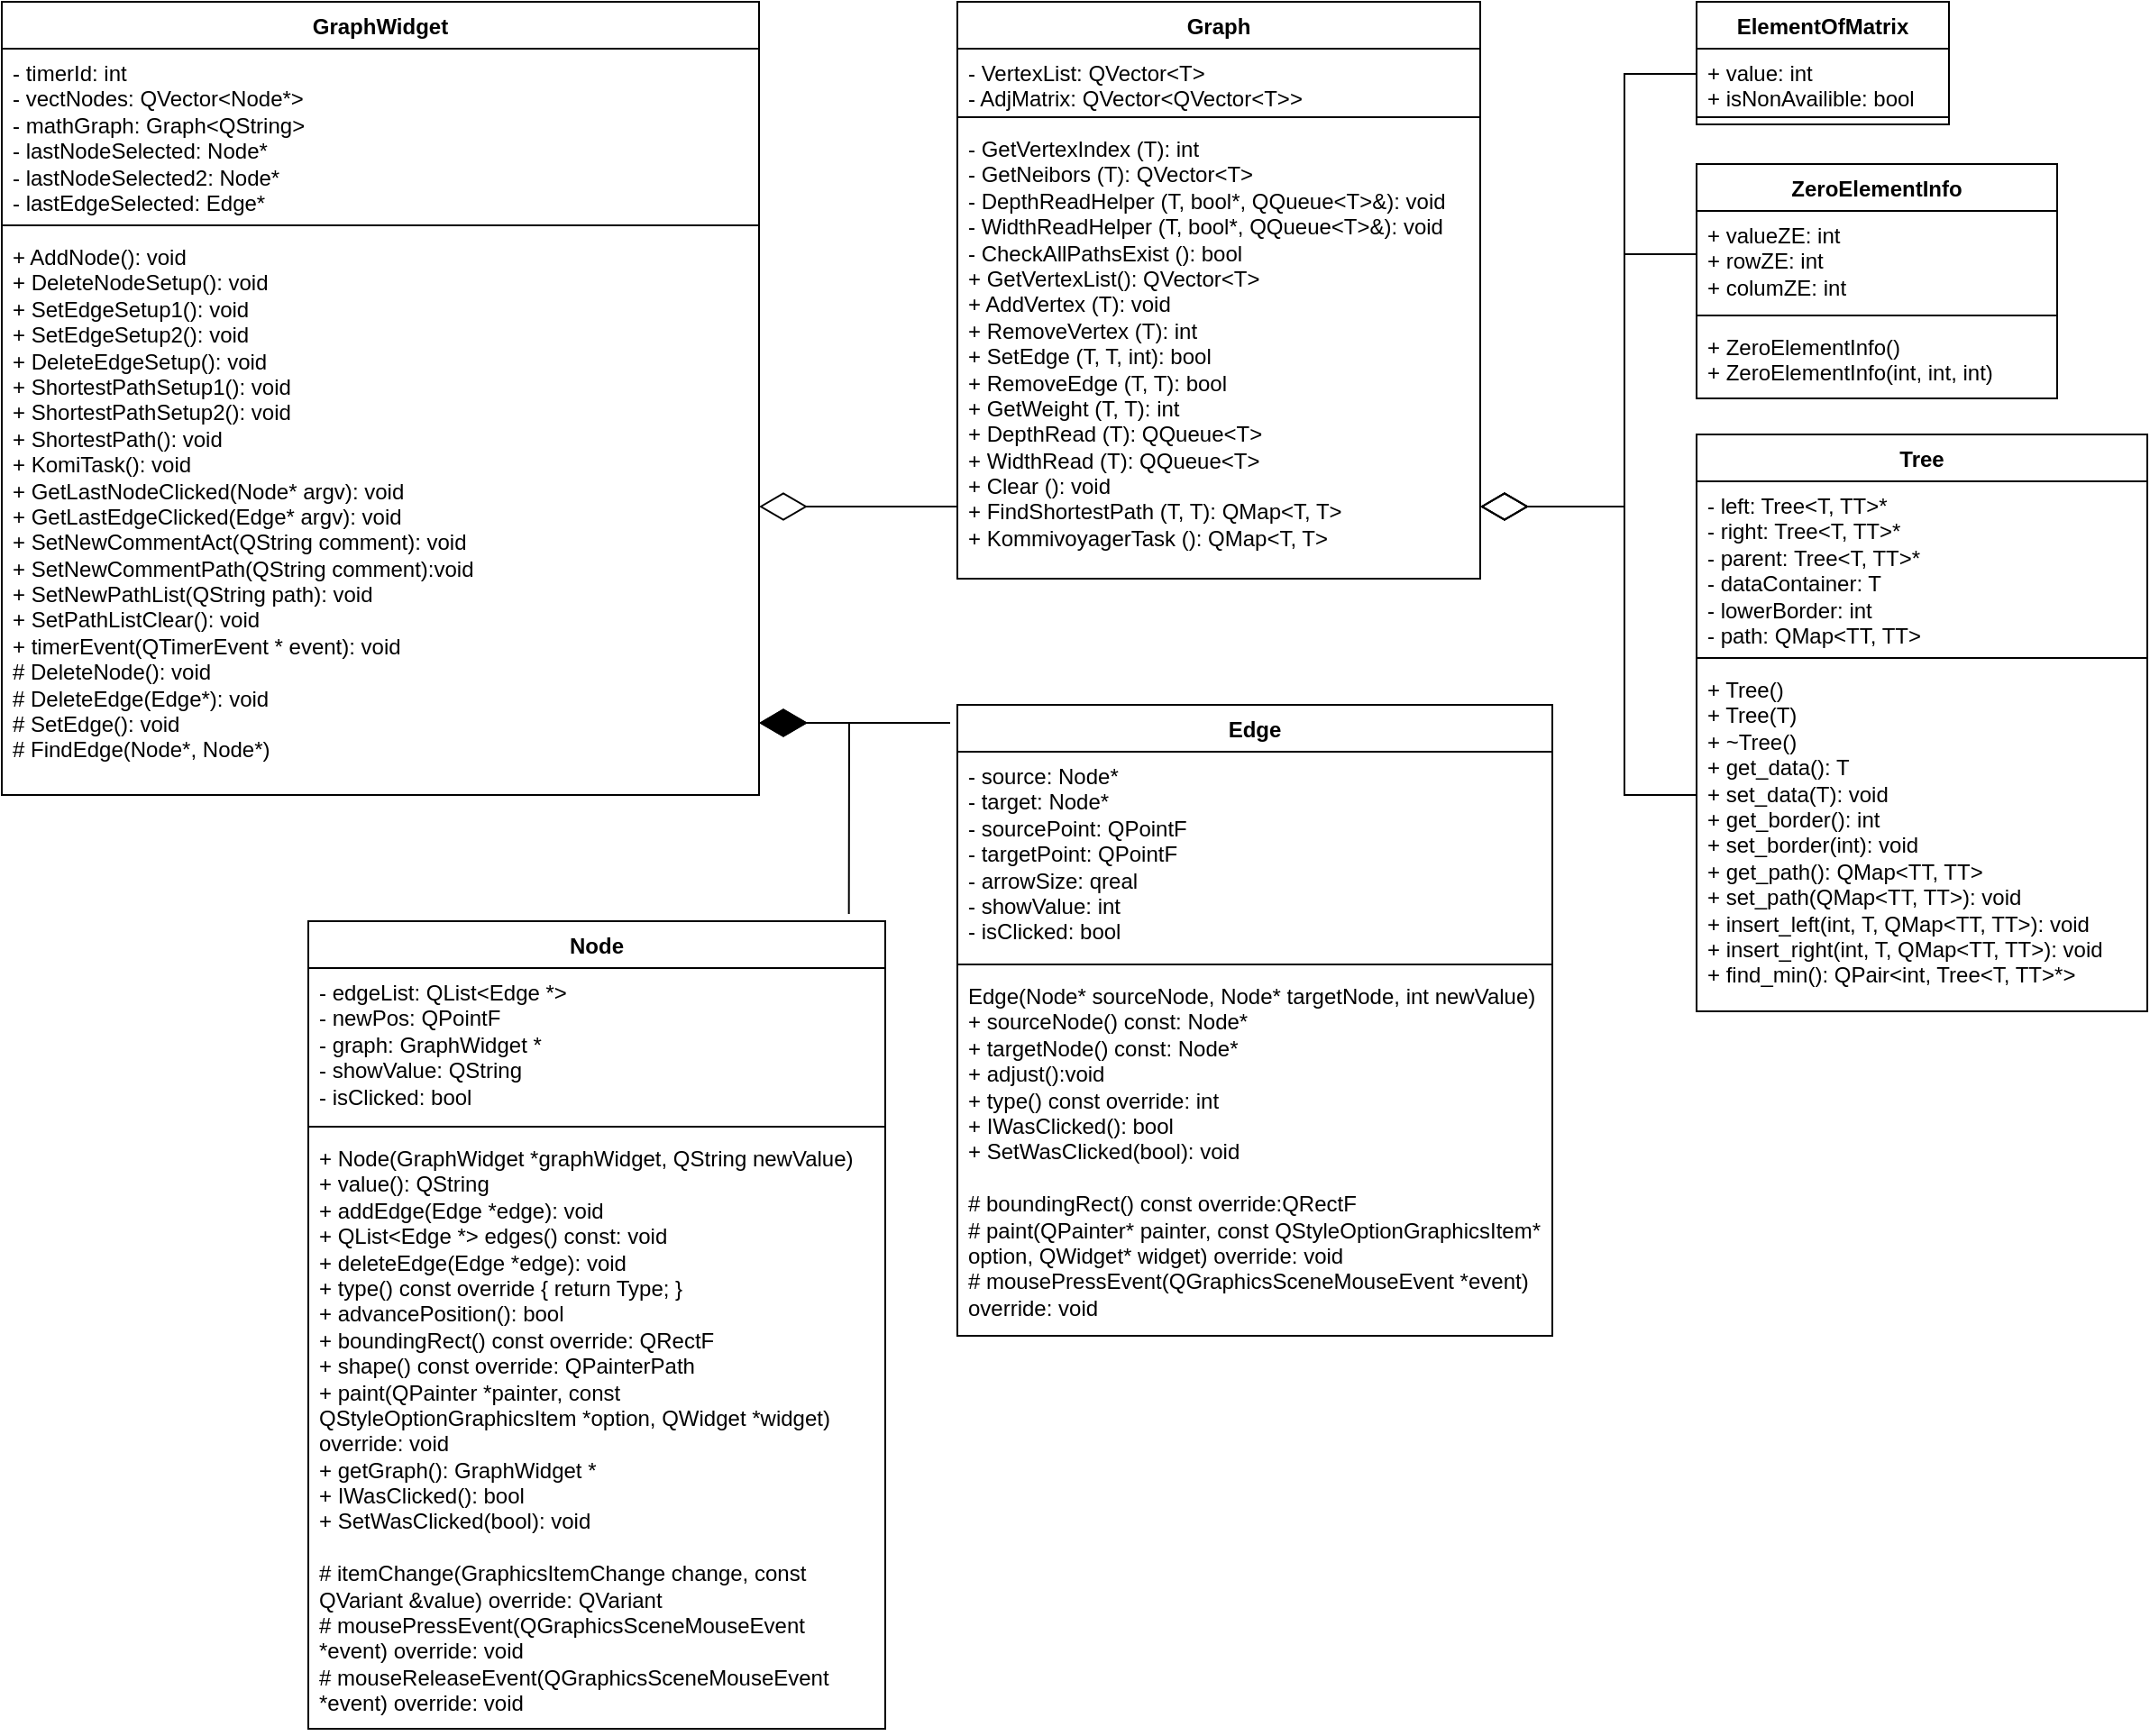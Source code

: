<mxfile version="24.2.5" type="device">
  <diagram name="Страница — 1" id="s4mWriT41Jr-JxMLOOjL">
    <mxGraphModel dx="1876" dy="1856" grid="1" gridSize="10" guides="1" tooltips="1" connect="1" arrows="1" fold="1" page="1" pageScale="1" pageWidth="827" pageHeight="1169" math="0" shadow="0">
      <root>
        <mxCell id="0" />
        <mxCell id="1" parent="0" />
        <mxCell id="FIvrHqPwgJ9G6CmQn5tY-2" value="Tree" style="swimlane;fontStyle=1;align=center;verticalAlign=top;childLayout=stackLayout;horizontal=1;startSize=26;horizontalStack=0;resizeParent=1;resizeParentMax=0;resizeLast=0;collapsible=1;marginBottom=0;whiteSpace=wrap;html=1;" parent="1" vertex="1">
          <mxGeometry x="440" y="280" width="250" height="320" as="geometry" />
        </mxCell>
        <mxCell id="FIvrHqPwgJ9G6CmQn5tY-3" value="- left: Tree&amp;lt;T, TT&amp;gt;*&lt;div&gt;- right: Tree&amp;lt;T, TT&amp;gt;*&lt;/div&gt;&lt;div&gt;- parent:&amp;nbsp;Tree&amp;lt;T, TT&amp;gt;*&lt;/div&gt;&lt;div&gt;- dataContainer: T&lt;/div&gt;&lt;div&gt;- lowerBorder: int&lt;/div&gt;&lt;div&gt;- path: QMap&amp;lt;TT, TT&amp;gt;&lt;/div&gt;" style="text;strokeColor=none;fillColor=none;align=left;verticalAlign=top;spacingLeft=4;spacingRight=4;overflow=hidden;rotatable=0;points=[[0,0.5],[1,0.5]];portConstraint=eastwest;whiteSpace=wrap;html=1;" parent="FIvrHqPwgJ9G6CmQn5tY-2" vertex="1">
          <mxGeometry y="26" width="250" height="94" as="geometry" />
        </mxCell>
        <mxCell id="FIvrHqPwgJ9G6CmQn5tY-4" value="" style="line;strokeWidth=1;fillColor=none;align=left;verticalAlign=middle;spacingTop=-1;spacingLeft=3;spacingRight=3;rotatable=0;labelPosition=right;points=[];portConstraint=eastwest;strokeColor=inherit;" parent="FIvrHqPwgJ9G6CmQn5tY-2" vertex="1">
          <mxGeometry y="120" width="250" height="8" as="geometry" />
        </mxCell>
        <mxCell id="FIvrHqPwgJ9G6CmQn5tY-5" value="&lt;div&gt;+ Tree()&lt;/div&gt;&lt;div&gt;+ Tree(T)&lt;/div&gt;&lt;div&gt;+ ~Tree()&lt;/div&gt;&lt;div&gt;+ get_data(): T&lt;/div&gt;&lt;div&gt;+  set_data(T): void&lt;/div&gt;&lt;div&gt;+ get_border(): int&lt;/div&gt;&lt;div&gt;+ set_border(int): void&lt;/div&gt;&lt;div&gt;+ get_path(): QMap&amp;lt;TT, TT&amp;gt;&lt;/div&gt;&lt;div&gt;+ set_path(&lt;span style=&quot;background-color: initial;&quot;&gt;QMap&amp;lt;TT, TT&amp;gt;): void&lt;/span&gt;&lt;/div&gt;&lt;div&gt;&lt;span style=&quot;background-color: initial;&quot;&gt;+ insert_left(int, T,&amp;nbsp;&lt;/span&gt;&lt;span style=&quot;background-color: initial;&quot;&gt;QMap&amp;lt;TT, TT&amp;gt;): void&lt;/span&gt;&lt;/div&gt;&lt;div&gt;&lt;span style=&quot;background-color: initial;&quot;&gt;+&amp;nbsp;&lt;/span&gt;&lt;span style=&quot;background-color: initial;&quot;&gt;insert_right(int, T,&amp;nbsp;&lt;/span&gt;&lt;span style=&quot;background-color: initial;&quot;&gt;QMap&amp;lt;TT, TT&amp;gt;): void&lt;/span&gt;&lt;/div&gt;&lt;div&gt;+ find_min(): QPair&amp;lt;int, Tree&amp;lt;T, TT&amp;gt;*&amp;gt;&lt;/div&gt;&lt;div&gt;&lt;br&gt;&lt;/div&gt;" style="text;strokeColor=none;fillColor=none;align=left;verticalAlign=top;spacingLeft=4;spacingRight=4;overflow=hidden;rotatable=0;points=[[0,0.5],[1,0.5]];portConstraint=eastwest;whiteSpace=wrap;html=1;" parent="FIvrHqPwgJ9G6CmQn5tY-2" vertex="1">
          <mxGeometry y="128" width="250" height="192" as="geometry" />
        </mxCell>
        <mxCell id="r9i-qILRrGlxPu_Ze3Nb-1" value="ElementOfMatrix" style="swimlane;fontStyle=1;align=center;verticalAlign=top;childLayout=stackLayout;horizontal=1;startSize=26;horizontalStack=0;resizeParent=1;resizeParentMax=0;resizeLast=0;collapsible=1;marginBottom=0;whiteSpace=wrap;html=1;" parent="1" vertex="1">
          <mxGeometry x="440" y="40" width="140" height="68" as="geometry" />
        </mxCell>
        <mxCell id="r9i-qILRrGlxPu_Ze3Nb-2" value="+ value: int&lt;div&gt;+ isNonAvailible: bool&lt;/div&gt;" style="text;strokeColor=none;fillColor=none;align=left;verticalAlign=top;spacingLeft=4;spacingRight=4;overflow=hidden;rotatable=0;points=[[0,0.5],[1,0.5]];portConstraint=eastwest;whiteSpace=wrap;html=1;" parent="r9i-qILRrGlxPu_Ze3Nb-1" vertex="1">
          <mxGeometry y="26" width="140" height="34" as="geometry" />
        </mxCell>
        <mxCell id="r9i-qILRrGlxPu_Ze3Nb-3" value="" style="line;strokeWidth=1;fillColor=none;align=left;verticalAlign=middle;spacingTop=-1;spacingLeft=3;spacingRight=3;rotatable=0;labelPosition=right;points=[];portConstraint=eastwest;strokeColor=inherit;" parent="r9i-qILRrGlxPu_Ze3Nb-1" vertex="1">
          <mxGeometry y="60" width="140" height="8" as="geometry" />
        </mxCell>
        <mxCell id="r9i-qILRrGlxPu_Ze3Nb-5" value="ZeroElementInfo" style="swimlane;fontStyle=1;align=center;verticalAlign=top;childLayout=stackLayout;horizontal=1;startSize=26;horizontalStack=0;resizeParent=1;resizeParentMax=0;resizeLast=0;collapsible=1;marginBottom=0;whiteSpace=wrap;html=1;" parent="1" vertex="1">
          <mxGeometry x="440" y="130" width="200" height="130" as="geometry" />
        </mxCell>
        <mxCell id="r9i-qILRrGlxPu_Ze3Nb-6" value="+ valueZE: int&lt;div&gt;+ rowZE: int&lt;/div&gt;&lt;div&gt;+ columZE: int&lt;/div&gt;" style="text;strokeColor=none;fillColor=none;align=left;verticalAlign=top;spacingLeft=4;spacingRight=4;overflow=hidden;rotatable=0;points=[[0,0.5],[1,0.5]];portConstraint=eastwest;whiteSpace=wrap;html=1;" parent="r9i-qILRrGlxPu_Ze3Nb-5" vertex="1">
          <mxGeometry y="26" width="200" height="54" as="geometry" />
        </mxCell>
        <mxCell id="r9i-qILRrGlxPu_Ze3Nb-7" value="" style="line;strokeWidth=1;fillColor=none;align=left;verticalAlign=middle;spacingTop=-1;spacingLeft=3;spacingRight=3;rotatable=0;labelPosition=right;points=[];portConstraint=eastwest;strokeColor=inherit;" parent="r9i-qILRrGlxPu_Ze3Nb-5" vertex="1">
          <mxGeometry y="80" width="200" height="8" as="geometry" />
        </mxCell>
        <mxCell id="r9i-qILRrGlxPu_Ze3Nb-8" value="+ ZeroElementInfo()&lt;div&gt;+ ZeroElementInfo(int, int, int)&lt;br&gt;&lt;/div&gt;" style="text;strokeColor=none;fillColor=none;align=left;verticalAlign=top;spacingLeft=4;spacingRight=4;overflow=hidden;rotatable=0;points=[[0,0.5],[1,0.5]];portConstraint=eastwest;whiteSpace=wrap;html=1;" parent="r9i-qILRrGlxPu_Ze3Nb-5" vertex="1">
          <mxGeometry y="88" width="200" height="42" as="geometry" />
        </mxCell>
        <mxCell id="r9i-qILRrGlxPu_Ze3Nb-9" value="Graph" style="swimlane;fontStyle=1;align=center;verticalAlign=top;childLayout=stackLayout;horizontal=1;startSize=26;horizontalStack=0;resizeParent=1;resizeParentMax=0;resizeLast=0;collapsible=1;marginBottom=0;whiteSpace=wrap;html=1;" parent="1" vertex="1">
          <mxGeometry x="30" y="40" width="290" height="320" as="geometry" />
        </mxCell>
        <mxCell id="r9i-qILRrGlxPu_Ze3Nb-10" value="- VertexList: QVector&amp;lt;T&amp;gt;&lt;div&gt;- AdjMatrix:&amp;nbsp;&lt;span style=&quot;background-color: initial;&quot;&gt;QVector&amp;lt;&lt;/span&gt;QVector&amp;lt;T&amp;gt;&lt;span style=&quot;background-color: initial;&quot;&gt;&amp;gt;&lt;/span&gt;&lt;/div&gt;" style="text;strokeColor=none;fillColor=none;align=left;verticalAlign=top;spacingLeft=4;spacingRight=4;overflow=hidden;rotatable=0;points=[[0,0.5],[1,0.5]];portConstraint=eastwest;whiteSpace=wrap;html=1;" parent="r9i-qILRrGlxPu_Ze3Nb-9" vertex="1">
          <mxGeometry y="26" width="290" height="34" as="geometry" />
        </mxCell>
        <mxCell id="r9i-qILRrGlxPu_Ze3Nb-11" value="" style="line;strokeWidth=1;fillColor=none;align=left;verticalAlign=middle;spacingTop=-1;spacingLeft=3;spacingRight=3;rotatable=0;labelPosition=right;points=[];portConstraint=eastwest;strokeColor=inherit;" parent="r9i-qILRrGlxPu_Ze3Nb-9" vertex="1">
          <mxGeometry y="60" width="290" height="8" as="geometry" />
        </mxCell>
        <mxCell id="r9i-qILRrGlxPu_Ze3Nb-12" value="- GetVertexIndex (T): int&lt;div&gt;- GetNeibors (T):&amp;nbsp;&lt;span style=&quot;background-color: initial;&quot;&gt;QVector&amp;lt;T&amp;gt;&lt;/span&gt;&lt;/div&gt;&lt;div&gt;&lt;span style=&quot;background-color: initial;&quot;&gt;- DepthReadHelper (T, bool*, QQueue&amp;lt;T&amp;gt;&amp;amp;): void&lt;/span&gt;&lt;/div&gt;&lt;div&gt;- WidthReadHelper (T, bool*, QQueue&amp;lt;T&amp;gt;&amp;amp;): void&lt;span style=&quot;background-color: initial;&quot;&gt;&lt;br&gt;&lt;/span&gt;&lt;/div&gt;&lt;div&gt;- CheckAllPathsExist (): bool&lt;/div&gt;&lt;div&gt;+ GetVertexList(): QVector&amp;lt;T&amp;gt;&lt;/div&gt;&lt;div&gt;+ AddVertex (T): void&lt;/div&gt;&lt;div&gt;+ RemoveVertex (T): int&lt;/div&gt;&lt;div&gt;+ SetEdge (T, T, int): bool&lt;/div&gt;&lt;div&gt;+ RemoveEdge (T, T): bool&lt;/div&gt;&lt;div&gt;+ GetWeight (T, T): int&lt;/div&gt;&lt;div&gt;+ DepthRead (T): QQueue&amp;lt;T&amp;gt;&lt;/div&gt;&lt;div&gt;+ WidthRead (T): QQueue&amp;lt;T&amp;gt;&lt;br&gt;&lt;/div&gt;&lt;div&gt;+ Clear (): void&lt;/div&gt;&lt;div&gt;+ FindShortestPath (T, T): QMap&amp;lt;T, T&amp;gt;&lt;/div&gt;&lt;div&gt;+ KommivoyagerTask (): QMap&amp;lt;T, T&amp;gt;&lt;/div&gt;" style="text;strokeColor=none;fillColor=none;align=left;verticalAlign=top;spacingLeft=4;spacingRight=4;overflow=hidden;rotatable=0;points=[[0,0.5],[1,0.5]];portConstraint=eastwest;whiteSpace=wrap;html=1;" parent="r9i-qILRrGlxPu_Ze3Nb-9" vertex="1">
          <mxGeometry y="68" width="290" height="252" as="geometry" />
        </mxCell>
        <mxCell id="r9i-qILRrGlxPu_Ze3Nb-13" value="" style="endArrow=diamondThin;endFill=0;endSize=24;html=1;rounded=0;" parent="1" edge="1">
          <mxGeometry width="160" relative="1" as="geometry">
            <mxPoint x="440" y="480" as="sourcePoint" />
            <mxPoint x="320" y="320" as="targetPoint" />
            <Array as="points">
              <mxPoint x="400" y="480" />
              <mxPoint x="400" y="320" />
            </Array>
          </mxGeometry>
        </mxCell>
        <mxCell id="r9i-qILRrGlxPu_Ze3Nb-14" value="" style="endArrow=diamondThin;endFill=0;endSize=24;html=1;rounded=0;" parent="1" edge="1">
          <mxGeometry width="160" relative="1" as="geometry">
            <mxPoint x="440" y="80" as="sourcePoint" />
            <mxPoint x="320" y="320" as="targetPoint" />
            <Array as="points">
              <mxPoint x="400" y="80" />
              <mxPoint x="400" y="320" />
            </Array>
          </mxGeometry>
        </mxCell>
        <mxCell id="r9i-qILRrGlxPu_Ze3Nb-15" value="" style="endArrow=diamondThin;endFill=0;endSize=24;html=1;rounded=0;" parent="1" edge="1">
          <mxGeometry width="160" relative="1" as="geometry">
            <mxPoint x="440" y="180" as="sourcePoint" />
            <mxPoint x="320" y="320" as="targetPoint" />
            <Array as="points">
              <mxPoint x="400" y="180" />
              <mxPoint x="400" y="320" />
            </Array>
          </mxGeometry>
        </mxCell>
        <mxCell id="rAuvjmtn8nxKWLp0ejE8-1" value="GraphWidget" style="swimlane;fontStyle=1;align=center;verticalAlign=top;childLayout=stackLayout;horizontal=1;startSize=26;horizontalStack=0;resizeParent=1;resizeParentMax=0;resizeLast=0;collapsible=1;marginBottom=0;whiteSpace=wrap;html=1;" parent="1" vertex="1">
          <mxGeometry x="-500" y="40" width="420" height="440" as="geometry" />
        </mxCell>
        <mxCell id="rAuvjmtn8nxKWLp0ejE8-2" value="- timerId: int&lt;div&gt;- vectNodes: QVector&amp;lt;Node*&amp;gt;&lt;/div&gt;&lt;div&gt;- mathGraph: Graph&amp;lt;QString&amp;gt;&lt;/div&gt;&lt;div&gt;- lastNodeSelected: Node*&lt;/div&gt;&lt;div&gt;- lastNodeSelected2: Node*&lt;br&gt;&lt;/div&gt;&lt;div&gt;- lastEdgeSelected: Edge*&lt;br&gt;&lt;/div&gt;" style="text;strokeColor=none;fillColor=none;align=left;verticalAlign=top;spacingLeft=4;spacingRight=4;overflow=hidden;rotatable=0;points=[[0,0.5],[1,0.5]];portConstraint=eastwest;whiteSpace=wrap;html=1;" parent="rAuvjmtn8nxKWLp0ejE8-1" vertex="1">
          <mxGeometry y="26" width="420" height="94" as="geometry" />
        </mxCell>
        <mxCell id="rAuvjmtn8nxKWLp0ejE8-3" value="" style="line;strokeWidth=1;fillColor=none;align=left;verticalAlign=middle;spacingTop=-1;spacingLeft=3;spacingRight=3;rotatable=0;labelPosition=right;points=[];portConstraint=eastwest;strokeColor=inherit;" parent="rAuvjmtn8nxKWLp0ejE8-1" vertex="1">
          <mxGeometry y="120" width="420" height="8" as="geometry" />
        </mxCell>
        <mxCell id="rAuvjmtn8nxKWLp0ejE8-4" value="&lt;pre style=&quot;margin-top: 0px; margin-bottom: 0px;&quot;&gt;&lt;font face=&quot;Helvetica&quot;&gt;+ AddNode(): void&lt;/font&gt;&lt;/pre&gt;&lt;pre style=&quot;margin-top: 0px; margin-bottom: 0px;&quot;&gt;&lt;font face=&quot;Helvetica&quot;&gt;+ DeleteNodeSetup(): void&lt;/font&gt;&lt;/pre&gt;&lt;pre style=&quot;margin-top: 0px; margin-bottom: 0px;&quot;&gt;&lt;span style=&quot;font-family: Helvetica; background-color: initial; white-space: normal;&quot;&gt;+ SetEdgeSetup1()&lt;/span&gt;&lt;font face=&quot;Helvetica&quot;&gt;&lt;span style=&quot;white-space: normal;&quot;&gt;: void&lt;/span&gt;&lt;/font&gt;&lt;br&gt;&lt;/pre&gt;&lt;pre style=&quot;margin-top: 0px; margin-bottom: 0px;&quot;&gt;&lt;span style=&quot;font-family: Helvetica; background-color: initial; white-space: normal;&quot;&gt;+ SetEdgeSetup2()&lt;/span&gt;&lt;font face=&quot;Helvetica&quot;&gt;&lt;span style=&quot;white-space: normal;&quot;&gt;: void&lt;/span&gt;&lt;/font&gt;&lt;br&gt;&lt;/pre&gt;&lt;pre style=&quot;margin-top: 0px; margin-bottom: 0px;&quot;&gt;&lt;span style=&quot;font-family: Helvetica; background-color: initial; white-space: normal;&quot;&gt;+ DeleteEdgeSetup()&lt;/span&gt;&lt;font face=&quot;Helvetica&quot;&gt;&lt;span style=&quot;white-space: normal;&quot;&gt;: void&lt;/span&gt;&lt;/font&gt;&lt;br&gt;&lt;/pre&gt;&lt;pre style=&quot;margin-top: 0px; margin-bottom: 0px;&quot;&gt;&lt;span style=&quot;font-family: Helvetica; background-color: initial; white-space: normal;&quot;&gt;+ ShortestPathSetup1()&lt;/span&gt;&lt;font face=&quot;Helvetica&quot;&gt;&lt;span style=&quot;white-space: normal;&quot;&gt;: void&lt;/span&gt;&lt;/font&gt;&lt;br&gt;&lt;/pre&gt;&lt;pre style=&quot;margin-top: 0px; margin-bottom: 0px;&quot;&gt;&lt;span style=&quot;font-family: Helvetica; background-color: initial; white-space: normal;&quot;&gt;+ ShortestPathSetup2()&lt;/span&gt;&lt;font face=&quot;Helvetica&quot;&gt;&lt;span style=&quot;white-space: normal;&quot;&gt;: void&lt;/span&gt;&lt;/font&gt;&lt;br&gt;&lt;/pre&gt;&lt;pre style=&quot;margin-top: 0px; margin-bottom: 0px;&quot;&gt;&lt;span style=&quot;font-family: Helvetica; background-color: initial; white-space: normal;&quot;&gt;+ ShortestPath()&lt;/span&gt;&lt;font face=&quot;Helvetica&quot;&gt;&lt;span style=&quot;white-space: normal;&quot;&gt;: void&lt;/span&gt;&lt;/font&gt;&lt;br&gt;&lt;/pre&gt;&lt;pre style=&quot;margin-top: 0px; margin-bottom: 0px;&quot;&gt;&lt;span style=&quot;font-family: Helvetica; background-color: initial; white-space: normal;&quot;&gt;+ KomiTask()&lt;/span&gt;&lt;font face=&quot;Helvetica&quot;&gt;&lt;span style=&quot;white-space: normal;&quot;&gt;: void&lt;/span&gt;&lt;/font&gt;&lt;br&gt;&lt;/pre&gt;&lt;pre style=&quot;margin-top: 0px; margin-bottom: 0px;&quot;&gt;&lt;span style=&quot;font-family: Helvetica; background-color: initial; white-space: normal;&quot;&gt;+ GetLastNodeClicked(Node* argv)&lt;/span&gt;&lt;font face=&quot;Helvetica&quot;&gt;&lt;span style=&quot;white-space: normal;&quot;&gt;: void&lt;/span&gt;&lt;/font&gt;&lt;br&gt;&lt;/pre&gt;&lt;pre style=&quot;margin-top: 0px; margin-bottom: 0px;&quot;&gt;&lt;span style=&quot;font-family: Helvetica; background-color: initial; white-space: normal;&quot;&gt;+ GetLastEdgeClicked(Edge* argv)&lt;/span&gt;&lt;font face=&quot;Helvetica&quot;&gt;&lt;span style=&quot;white-space: normal;&quot;&gt;: void&lt;/span&gt;&lt;/font&gt;&lt;br&gt;&lt;/pre&gt;&lt;pre style=&quot;margin-top: 0px; margin-bottom: 0px;&quot;&gt;&lt;span style=&quot;font-family: Helvetica; white-space: normal;&quot;&gt;+ SetNewCommentAct(QString comment): void&lt;/span&gt;&lt;pre style=&quot;font-family: Helvetica; margin-top: 0px; margin-bottom: 0px;&quot;&gt;&lt;span style=&quot;white-space: normal; font-family: Helvetica; background-color: initial;&quot;&gt;+ SetNewCommentPath(QString comment):void&lt;/span&gt;&lt;br&gt;&lt;/pre&gt;&lt;pre style=&quot;font-family: Helvetica; margin-top: 0px; margin-bottom: 0px;&quot;&gt;&lt;span style=&quot;white-space: normal; font-family: Helvetica; background-color: initial;&quot;&gt;+ SetNewPathList(QString path): void&lt;/span&gt;&lt;br&gt;&lt;/pre&gt;&lt;pre style=&quot;font-family: Helvetica; margin-top: 0px; margin-bottom: 0px;&quot;&gt;&lt;span style=&quot;white-space: normal; font-family: Helvetica; background-color: initial;&quot;&gt;+ SetPathListClear(): void&lt;/span&gt;&lt;/pre&gt;&lt;pre style=&quot;font-family: Helvetica; margin-top: 0px; margin-bottom: 0px;&quot;&gt;&lt;span style=&quot;white-space: normal; font-family: Helvetica; background-color: initial;&quot;&gt;+ timerEvent(QTimerEvent * event): void&lt;/span&gt;&lt;/pre&gt;&lt;pre style=&quot;margin-top: 0px; margin-bottom: 0px; font-family: Helvetica;&quot;&gt;&lt;span style=&quot;white-space: normal; font-family: Helvetica; background-color: initial;&quot;&gt;# DeleteNode()&lt;/span&gt;: void&lt;/pre&gt;&lt;pre style=&quot;margin-top: 0px; margin-bottom: 0px; font-family: Helvetica;&quot;&gt;# DeleteEdge(Edge*): void&lt;/pre&gt;&lt;pre style=&quot;margin-top: 0px; margin-bottom: 0px; font-family: Helvetica;&quot;&gt;# SetEdge(): void&lt;/pre&gt;&lt;pre style=&quot;margin-top: 0px; margin-bottom: 0px; font-family: Helvetica;&quot;&gt;# FindEdge(Node*, Node*)&lt;/pre&gt;&lt;/pre&gt;" style="text;strokeColor=none;fillColor=none;align=left;verticalAlign=top;spacingLeft=4;spacingRight=4;overflow=hidden;rotatable=0;points=[[0,0.5],[1,0.5]];portConstraint=eastwest;whiteSpace=wrap;html=1;" parent="rAuvjmtn8nxKWLp0ejE8-1" vertex="1">
          <mxGeometry y="128" width="420" height="312" as="geometry" />
        </mxCell>
        <mxCell id="Xac4g-NnE6dDtmWLolb--1" value="Edge" style="swimlane;fontStyle=1;align=center;verticalAlign=top;childLayout=stackLayout;horizontal=1;startSize=26;horizontalStack=0;resizeParent=1;resizeParentMax=0;resizeLast=0;collapsible=1;marginBottom=0;whiteSpace=wrap;html=1;" vertex="1" parent="1">
          <mxGeometry x="30" y="430" width="330" height="350" as="geometry" />
        </mxCell>
        <mxCell id="Xac4g-NnE6dDtmWLolb--2" value="&lt;div&gt;- source:&amp;nbsp;&lt;span style=&quot;background-color: initial;&quot;&gt;Node*&lt;/span&gt;&lt;span style=&quot;background-color: initial;&quot;&gt;&amp;nbsp;&lt;/span&gt;&lt;/div&gt;&lt;div&gt;- target&lt;span style=&quot;background-color: initial;&quot;&gt;:&amp;nbsp;&lt;/span&gt;&lt;span style=&quot;background-color: initial;&quot;&gt;Node*&lt;/span&gt;&lt;span style=&quot;background-color: initial;&quot;&gt;&amp;nbsp;&lt;/span&gt;&lt;/div&gt;&lt;div&gt;- sourcePoint:&amp;nbsp;&lt;span style=&quot;background-color: initial;&quot;&gt;QPointF&lt;/span&gt;&lt;/div&gt;&lt;div&gt;- targetPoint&lt;span style=&quot;background-color: initial;&quot;&gt;:&amp;nbsp;&lt;/span&gt;&lt;span style=&quot;background-color: initial;&quot;&gt;QPointF&lt;/span&gt;&lt;/div&gt;&lt;div&gt;- arrowSize: qreal&lt;/div&gt;&lt;div&gt;- showValue:&amp;nbsp;&lt;span style=&quot;background-color: initial;&quot;&gt;int&lt;/span&gt;&lt;span style=&quot;background-color: initial;&quot;&gt;&amp;nbsp;&lt;/span&gt;&lt;/div&gt;&lt;div&gt;- isClicked:&amp;nbsp;&lt;span style=&quot;background-color: initial;&quot;&gt;bool&lt;/span&gt;&lt;span style=&quot;background-color: initial;&quot;&gt;&amp;nbsp;&lt;/span&gt;&lt;/div&gt;" style="text;strokeColor=none;fillColor=none;align=left;verticalAlign=top;spacingLeft=4;spacingRight=4;overflow=hidden;rotatable=0;points=[[0,0.5],[1,0.5]];portConstraint=eastwest;whiteSpace=wrap;html=1;" vertex="1" parent="Xac4g-NnE6dDtmWLolb--1">
          <mxGeometry y="26" width="330" height="114" as="geometry" />
        </mxCell>
        <mxCell id="Xac4g-NnE6dDtmWLolb--3" value="" style="line;strokeWidth=1;fillColor=none;align=left;verticalAlign=middle;spacingTop=-1;spacingLeft=3;spacingRight=3;rotatable=0;labelPosition=right;points=[];portConstraint=eastwest;strokeColor=inherit;" vertex="1" parent="Xac4g-NnE6dDtmWLolb--1">
          <mxGeometry y="140" width="330" height="8" as="geometry" />
        </mxCell>
        <mxCell id="Xac4g-NnE6dDtmWLolb--4" value="&lt;div&gt;Edge(Node* sourceNode, Node* targetNode, int newValue)&lt;/div&gt;&lt;div&gt;&lt;span style=&quot;background-color: initial;&quot;&gt;+ sourceNode() const:&amp;nbsp;&lt;/span&gt;&lt;span style=&quot;background-color: initial;&quot;&gt;Node*&lt;/span&gt;&lt;br&gt;&lt;/div&gt;&lt;div&gt;+ targetNode() const:&amp;nbsp;&lt;span style=&quot;background-color: initial;&quot;&gt;Node*&lt;/span&gt;&lt;/div&gt;&lt;div&gt;+ adjust():&lt;span style=&quot;background-color: initial;&quot;&gt;void&lt;/span&gt;&lt;/div&gt;&lt;div&gt;+ type() const override:&amp;nbsp;&lt;span style=&quot;background-color: initial;&quot;&gt;int&lt;/span&gt;&lt;/div&gt;&lt;div&gt;+ IWasClicked():&amp;nbsp;&lt;span style=&quot;background-color: initial;&quot;&gt;bool&lt;/span&gt;&lt;/div&gt;&lt;div&gt;+ SetWasClicked(bool):&amp;nbsp;&lt;span style=&quot;background-color: initial;&quot;&gt;void&lt;/span&gt;&lt;/div&gt;&lt;div&gt;&lt;span style=&quot;background-color: initial;&quot;&gt;&lt;br&gt;&lt;/span&gt;&lt;/div&gt;&lt;div&gt;&lt;span style=&quot;background-color: initial;&quot;&gt;&lt;div&gt;# boundingRect() const override:&lt;span style=&quot;background-color: initial;&quot;&gt;QRectF&lt;/span&gt;&lt;/div&gt;&lt;/span&gt;&lt;span style=&quot;background-color: initial;&quot;&gt;&lt;div&gt;# paint(QPainter* painter, const QStyleOptionGraphicsItem* option, QWidget* widget) override:&amp;nbsp;&lt;span style=&quot;background-color: initial;&quot;&gt;void&lt;/span&gt;&lt;/div&gt;&lt;/span&gt;&lt;span style=&quot;background-color: initial;&quot;&gt;&lt;div&gt;# mousePressEvent(QGraphicsSceneMouseEvent *event) override:&amp;nbsp;&lt;span style=&quot;background-color: initial;&quot;&gt;void&lt;/span&gt;&lt;/div&gt;&lt;/span&gt;&lt;/div&gt;" style="text;strokeColor=none;fillColor=none;align=left;verticalAlign=top;spacingLeft=4;spacingRight=4;overflow=hidden;rotatable=0;points=[[0,0.5],[1,0.5]];portConstraint=eastwest;whiteSpace=wrap;html=1;" vertex="1" parent="Xac4g-NnE6dDtmWLolb--1">
          <mxGeometry y="148" width="330" height="202" as="geometry" />
        </mxCell>
        <mxCell id="Xac4g-NnE6dDtmWLolb--5" value="Node" style="swimlane;fontStyle=1;align=center;verticalAlign=top;childLayout=stackLayout;horizontal=1;startSize=26;horizontalStack=0;resizeParent=1;resizeParentMax=0;resizeLast=0;collapsible=1;marginBottom=0;whiteSpace=wrap;html=1;" vertex="1" parent="1">
          <mxGeometry x="-330" y="550" width="320" height="448" as="geometry" />
        </mxCell>
        <mxCell id="Xac4g-NnE6dDtmWLolb--6" value="&lt;div&gt;- edgeList:&amp;nbsp;&lt;span style=&quot;background-color: initial;&quot;&gt;QList&amp;lt;Edge *&amp;gt;&lt;/span&gt;&lt;/div&gt;&lt;div&gt;- newPos:&amp;nbsp;&lt;span style=&quot;background-color: initial;&quot;&gt;QPointF&lt;/span&gt;&lt;/div&gt;&lt;div&gt;&lt;span style=&quot;background-color: initial;&quot;&gt;- graph:&amp;nbsp;&lt;/span&gt;&lt;span style=&quot;background-color: initial;&quot;&gt;GraphWidget *&lt;/span&gt;&lt;/div&gt;&lt;div&gt;&lt;span style=&quot;background-color: initial;&quot;&gt;- showValue:&amp;nbsp;&lt;/span&gt;&lt;span style=&quot;background-color: initial;&quot;&gt;QString&lt;/span&gt;&lt;/div&gt;&lt;div&gt;&lt;span style=&quot;background-color: initial;&quot;&gt;- isClicked:&amp;nbsp;&lt;/span&gt;&lt;span style=&quot;background-color: initial;&quot;&gt;bool&lt;/span&gt;&lt;br&gt;&lt;/div&gt;" style="text;strokeColor=none;fillColor=none;align=left;verticalAlign=top;spacingLeft=4;spacingRight=4;overflow=hidden;rotatable=0;points=[[0,0.5],[1,0.5]];portConstraint=eastwest;whiteSpace=wrap;html=1;" vertex="1" parent="Xac4g-NnE6dDtmWLolb--5">
          <mxGeometry y="26" width="320" height="84" as="geometry" />
        </mxCell>
        <mxCell id="Xac4g-NnE6dDtmWLolb--7" value="" style="line;strokeWidth=1;fillColor=none;align=left;verticalAlign=middle;spacingTop=-1;spacingLeft=3;spacingRight=3;rotatable=0;labelPosition=right;points=[];portConstraint=eastwest;strokeColor=inherit;" vertex="1" parent="Xac4g-NnE6dDtmWLolb--5">
          <mxGeometry y="110" width="320" height="8" as="geometry" />
        </mxCell>
        <mxCell id="Xac4g-NnE6dDtmWLolb--8" value="&lt;div&gt;+ Node(GraphWidget *graphWidget, QString newValue)&lt;/div&gt;&lt;div&gt;+ value():&amp;nbsp;&lt;span style=&quot;background-color: initial;&quot;&gt;QString&lt;/span&gt;&lt;/div&gt;&lt;div&gt;+ addEdge(Edge *edge):&amp;nbsp;&lt;span style=&quot;background-color: initial;&quot;&gt;void&lt;/span&gt;&lt;/div&gt;&lt;div&gt;+ QList&amp;lt;Edge *&amp;gt; edges() const:&amp;nbsp;&lt;span style=&quot;background-color: initial;&quot;&gt;void&lt;/span&gt;&lt;/div&gt;&lt;div&gt;+ deleteEdge(Edge *edge)&lt;span style=&quot;background-color: initial;&quot;&gt;:&amp;nbsp;&lt;/span&gt;&lt;span style=&quot;background-color: initial;&quot;&gt;void&lt;/span&gt;&lt;/div&gt;&lt;div&gt;&lt;span style=&quot;background-color: initial;&quot;&gt;+ type() const override { return Type; }&lt;/span&gt;&lt;/div&gt;&lt;div&gt;+ advancePosition(): bool&lt;/div&gt;&lt;div&gt;+ boundingRect() const override:&amp;nbsp;&lt;span style=&quot;background-color: initial;&quot;&gt;QRectF&lt;/span&gt;&lt;/div&gt;&lt;div&gt;+ shape() const override:&amp;nbsp;&lt;span style=&quot;background-color: initial;&quot;&gt;QPainterPath&lt;/span&gt;&lt;/div&gt;&lt;div&gt;+ paint(QPainter *painter, const QStyleOptionGraphicsItem *option, QWidget *widget) override:&amp;nbsp;&lt;span style=&quot;background-color: initial;&quot;&gt;void&lt;/span&gt;&lt;/div&gt;&lt;div&gt;+ getGraph():&amp;nbsp;&lt;span style=&quot;background-color: initial;&quot;&gt;GraphWidget *&lt;/span&gt;&lt;/div&gt;&lt;div&gt;+ IWasClicked()&lt;span style=&quot;background-color: initial;&quot;&gt;: bool&lt;/span&gt;&lt;/div&gt;&lt;div&gt;+ SetWasClicked(bool)&lt;span style=&quot;background-color: initial;&quot;&gt;:&amp;nbsp;&lt;/span&gt;&lt;span style=&quot;background-color: initial;&quot;&gt;void&lt;/span&gt;&lt;/div&gt;&lt;div&gt;&lt;br&gt;&lt;/div&gt;&lt;div&gt;&lt;div&gt;# itemChange(GraphicsItemChange change, const QVariant &amp;amp;value) override:&amp;nbsp;&lt;span style=&quot;background-color: initial;&quot;&gt;QVariant&lt;/span&gt;&lt;/div&gt;&lt;div&gt;# mousePressEvent(QGraphicsSceneMouseEvent *event) override&lt;span style=&quot;background-color: initial;&quot;&gt;:&amp;nbsp;&lt;/span&gt;&lt;span style=&quot;background-color: initial;&quot;&gt;void&lt;/span&gt;&lt;/div&gt;&lt;div&gt;# mouseReleaseEvent(QGraphicsSceneMouseEvent *event) override&lt;span style=&quot;background-color: initial;&quot;&gt;:&amp;nbsp;&lt;/span&gt;&lt;span style=&quot;background-color: initial;&quot;&gt;void&lt;/span&gt;&lt;/div&gt;&lt;/div&gt;" style="text;strokeColor=none;fillColor=none;align=left;verticalAlign=top;spacingLeft=4;spacingRight=4;overflow=hidden;rotatable=0;points=[[0,0.5],[1,0.5]];portConstraint=eastwest;whiteSpace=wrap;html=1;" vertex="1" parent="Xac4g-NnE6dDtmWLolb--5">
          <mxGeometry y="118" width="320" height="330" as="geometry" />
        </mxCell>
        <mxCell id="Xac4g-NnE6dDtmWLolb--9" value="" style="endArrow=diamondThin;endFill=1;endSize=24;html=1;rounded=0;exitX=0.937;exitY=-0.009;exitDx=0;exitDy=0;exitPerimeter=0;" edge="1" parent="1" source="Xac4g-NnE6dDtmWLolb--5">
          <mxGeometry width="160" relative="1" as="geometry">
            <mxPoint x="-10" y="530" as="sourcePoint" />
            <mxPoint x="-80" y="440" as="targetPoint" />
            <Array as="points">
              <mxPoint x="-30" y="440" />
            </Array>
          </mxGeometry>
        </mxCell>
        <mxCell id="Xac4g-NnE6dDtmWLolb--10" value="" style="endArrow=diamondThin;endFill=1;endSize=24;html=1;rounded=0;" edge="1" parent="1">
          <mxGeometry width="160" relative="1" as="geometry">
            <mxPoint x="26" y="440" as="sourcePoint" />
            <mxPoint x="-80" y="440" as="targetPoint" />
            <Array as="points">
              <mxPoint x="-20" y="440" />
            </Array>
          </mxGeometry>
        </mxCell>
        <mxCell id="Xac4g-NnE6dDtmWLolb--11" value="" style="endArrow=diamondThin;endFill=0;endSize=24;html=1;rounded=0;" edge="1" parent="1" source="r9i-qILRrGlxPu_Ze3Nb-12">
          <mxGeometry width="160" relative="1" as="geometry">
            <mxPoint x="40" y="180" as="sourcePoint" />
            <mxPoint x="-80" y="320" as="targetPoint" />
            <Array as="points">
              <mxPoint x="30" y="320" />
              <mxPoint y="320" />
            </Array>
          </mxGeometry>
        </mxCell>
      </root>
    </mxGraphModel>
  </diagram>
</mxfile>
